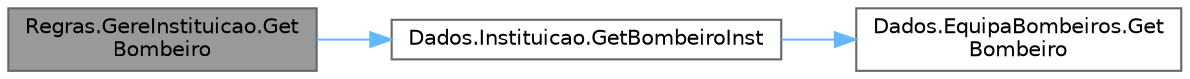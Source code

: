 digraph "Regras.GereInstituicao.GetBombeiro"
{
 // LATEX_PDF_SIZE
  bgcolor="transparent";
  edge [fontname=Helvetica,fontsize=10,labelfontname=Helvetica,labelfontsize=10];
  node [fontname=Helvetica,fontsize=10,shape=box,height=0.2,width=0.4];
  rankdir="LR";
  Node1 [id="Node000001",label="Regras.GereInstituicao.Get\lBombeiro",height=0.2,width=0.4,color="gray40", fillcolor="grey60", style="filled", fontcolor="black",tooltip="Funcao que devolve as informacoes de um bombeiro da instituicao."];
  Node1 -> Node2 [id="edge1_Node000001_Node000002",color="steelblue1",style="solid",tooltip=" "];
  Node2 [id="Node000002",label="Dados.Instituicao.GetBombeiroInst",height=0.2,width=0.4,color="grey40", fillcolor="white", style="filled",URL="$class_dados_1_1_instituicao.html#aeccde949f153f099c1bdf4073bda7850",tooltip="Funcao que devolve as informacoes de um bombeiro da equipa de bombeiros da instituicao."];
  Node2 -> Node3 [id="edge2_Node000002_Node000003",color="steelblue1",style="solid",tooltip=" "];
  Node3 [id="Node000003",label="Dados.EquipaBombeiros.Get\lBombeiro",height=0.2,width=0.4,color="grey40", fillcolor="white", style="filled",URL="$class_dados_1_1_equipa_bombeiros.html#a35593b2db40cca3cfa8a852ca44e5e36",tooltip="Funcao que devolve as informações de um bombeiro da equipa de bombeiros."];
}
